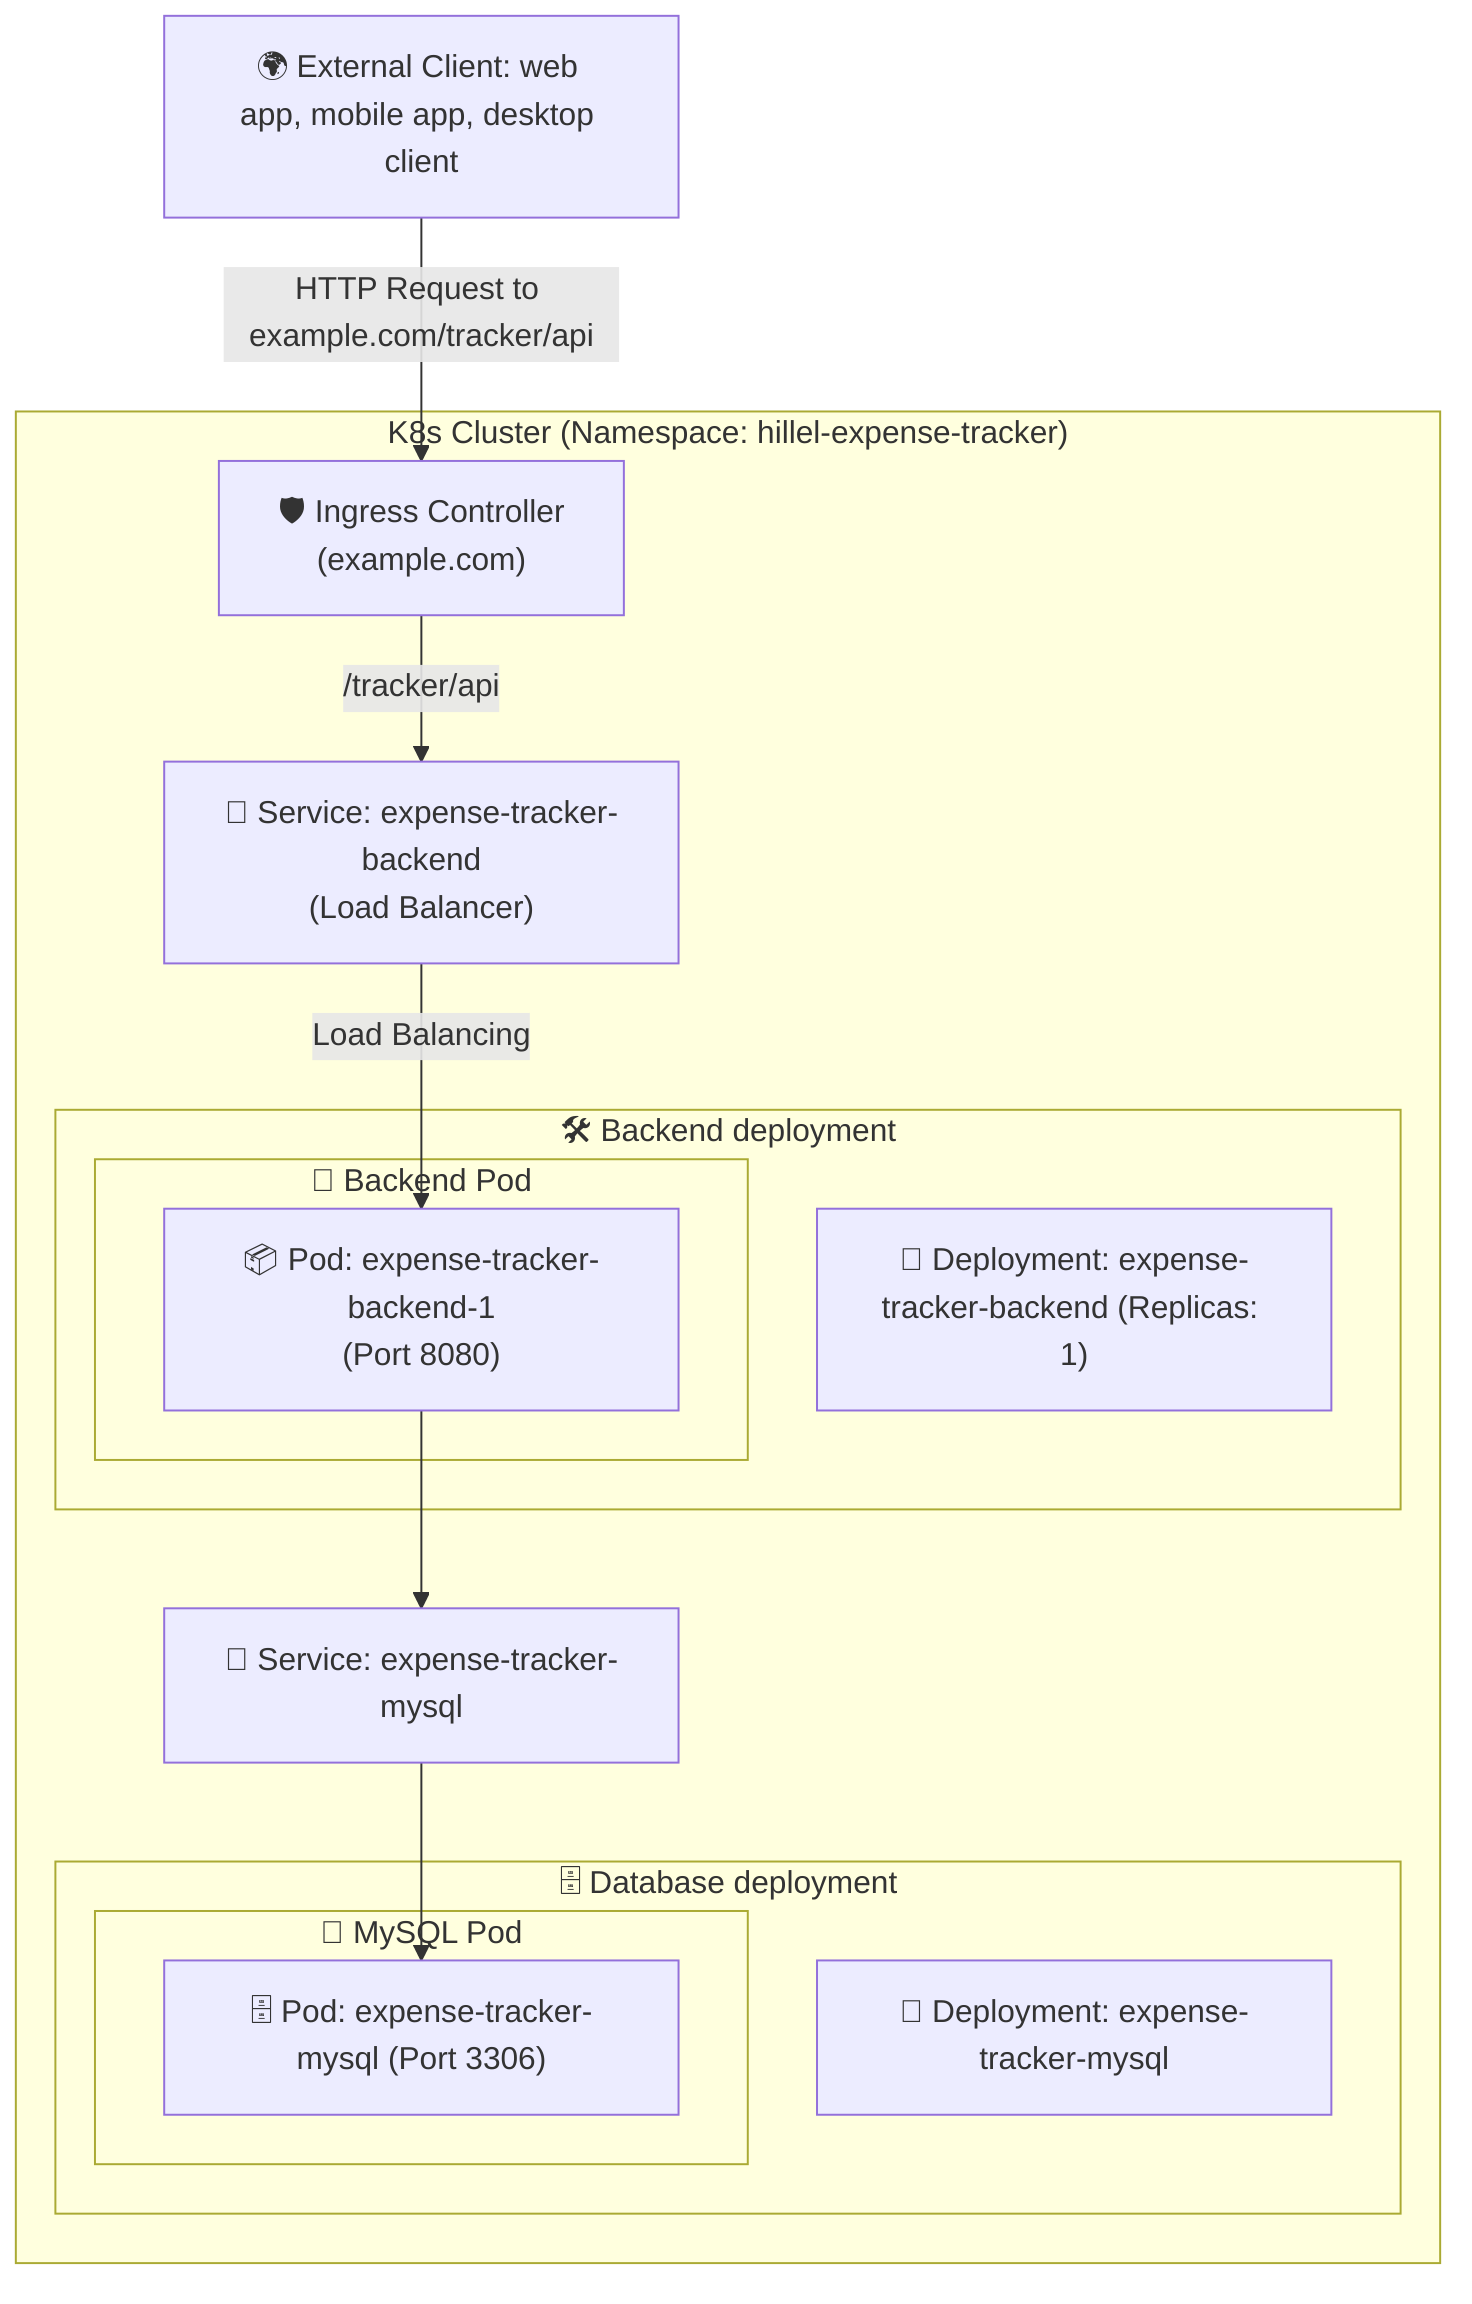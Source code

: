 flowchart TD
subgraph subGraph0["🔄 Backend Pod"]
        BackendPod1["📦 Pod: expense-tracker-backend-1\n(Port 8080)"]
    end
    subgraph subGraph1["🛠️ Backend deployment"]
        BackendDeploy["🚀 Deployment: expense-tracker-backend (Replicas: 1)"]
        subGraph0
    end
    subgraph subGraph2["🔄 MySQL Pod"]
        MySQLPod["🗄️ Pod: expense-tracker-mysql (Port 3306)"]
    end
    subgraph subGraph3["🗄️ Database deployment"]
        MySQLDeploy["📀 Deployment: expense-tracker-mysql"]
        subGraph2
    end
    subgraph subGraph4[" K8s Cluster (Namespace: hillel-expense-tracker)"]
        Ingress
        BackendService["🔄 Service: expense-tracker-backend\n(Load Balancer)"]
        subGraph1
        MySQLService["🔄 Service: expense-tracker-mysql"]
        subGraph3
    end
    Client["🌍 External Client: web app, mobile app, desktop client"] -- "HTTP Request to example.com/tracker/api" --> Ingress["🛡️ Ingress Controller\n(example.com)"]
    Ingress -- /tracker/api --> BackendService
    BackendService -- Load Balancing --> BackendPod1
    BackendPod1 --> MySQLService
    MySQLService --> MySQLPod